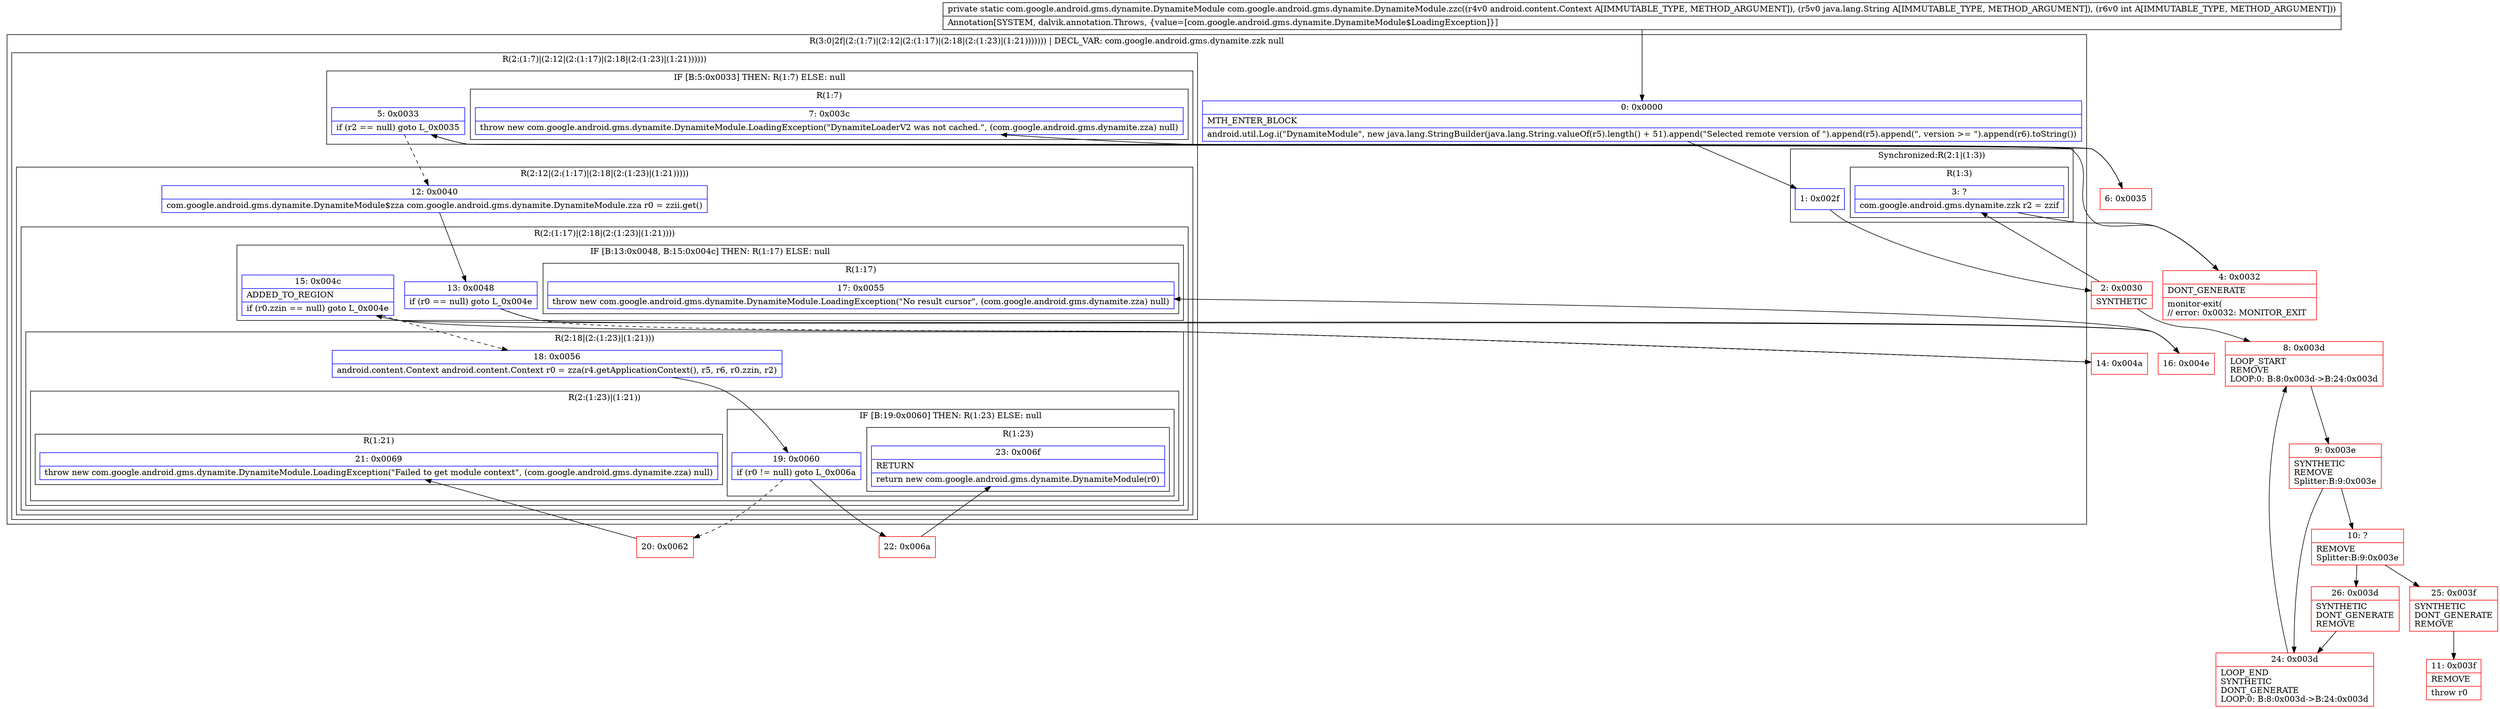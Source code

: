 digraph "CFG forcom.google.android.gms.dynamite.DynamiteModule.zzc(Landroid\/content\/Context;Ljava\/lang\/String;I)Lcom\/google\/android\/gms\/dynamite\/DynamiteModule;" {
subgraph cluster_Region_875158967 {
label = "R(3:0|2f|(2:(1:7)|(2:12|(2:(1:17)|(2:18|(2:(1:23)|(1:21))))))) | DECL_VAR: com.google.android.gms.dynamite.zzk null\l";
node [shape=record,color=blue];
Node_0 [shape=record,label="{0\:\ 0x0000|MTH_ENTER_BLOCK\l|android.util.Log.i(\"DynamiteModule\", new java.lang.StringBuilder(java.lang.String.valueOf(r5).length() + 51).append(\"Selected remote version of \").append(r5).append(\", version \>= \").append(r6).toString())\l}"];
subgraph cluster_SynchronizedRegion_346333004 {
label = "Synchronized:R(2:1|(1:3))";
node [shape=record,color=blue];
Node_1 [shape=record,label="{1\:\ 0x002f}"];
subgraph cluster_Region_1228223388 {
label = "R(1:3)";
node [shape=record,color=blue];
Node_3 [shape=record,label="{3\:\ ?|com.google.android.gms.dynamite.zzk r2 = zzif\l}"];
}
}
subgraph cluster_Region_173924768 {
label = "R(2:(1:7)|(2:12|(2:(1:17)|(2:18|(2:(1:23)|(1:21))))))";
node [shape=record,color=blue];
subgraph cluster_IfRegion_1151804130 {
label = "IF [B:5:0x0033] THEN: R(1:7) ELSE: null";
node [shape=record,color=blue];
Node_5 [shape=record,label="{5\:\ 0x0033|if (r2 == null) goto L_0x0035\l}"];
subgraph cluster_Region_728564496 {
label = "R(1:7)";
node [shape=record,color=blue];
Node_7 [shape=record,label="{7\:\ 0x003c|throw new com.google.android.gms.dynamite.DynamiteModule.LoadingException(\"DynamiteLoaderV2 was not cached.\", (com.google.android.gms.dynamite.zza) null)\l}"];
}
}
subgraph cluster_Region_1267712899 {
label = "R(2:12|(2:(1:17)|(2:18|(2:(1:23)|(1:21)))))";
node [shape=record,color=blue];
Node_12 [shape=record,label="{12\:\ 0x0040|com.google.android.gms.dynamite.DynamiteModule$zza com.google.android.gms.dynamite.DynamiteModule.zza r0 = zzii.get()\l}"];
subgraph cluster_Region_1364436911 {
label = "R(2:(1:17)|(2:18|(2:(1:23)|(1:21))))";
node [shape=record,color=blue];
subgraph cluster_IfRegion_734441661 {
label = "IF [B:13:0x0048, B:15:0x004c] THEN: R(1:17) ELSE: null";
node [shape=record,color=blue];
Node_13 [shape=record,label="{13\:\ 0x0048|if (r0 == null) goto L_0x004e\l}"];
Node_15 [shape=record,label="{15\:\ 0x004c|ADDED_TO_REGION\l|if (r0.zzin == null) goto L_0x004e\l}"];
subgraph cluster_Region_1631394870 {
label = "R(1:17)";
node [shape=record,color=blue];
Node_17 [shape=record,label="{17\:\ 0x0055|throw new com.google.android.gms.dynamite.DynamiteModule.LoadingException(\"No result cursor\", (com.google.android.gms.dynamite.zza) null)\l}"];
}
}
subgraph cluster_Region_1243708752 {
label = "R(2:18|(2:(1:23)|(1:21)))";
node [shape=record,color=blue];
Node_18 [shape=record,label="{18\:\ 0x0056|android.content.Context android.content.Context r0 = zza(r4.getApplicationContext(), r5, r6, r0.zzin, r2)\l}"];
subgraph cluster_Region_67678544 {
label = "R(2:(1:23)|(1:21))";
node [shape=record,color=blue];
subgraph cluster_IfRegion_1443571477 {
label = "IF [B:19:0x0060] THEN: R(1:23) ELSE: null";
node [shape=record,color=blue];
Node_19 [shape=record,label="{19\:\ 0x0060|if (r0 != null) goto L_0x006a\l}"];
subgraph cluster_Region_394333049 {
label = "R(1:23)";
node [shape=record,color=blue];
Node_23 [shape=record,label="{23\:\ 0x006f|RETURN\l|return new com.google.android.gms.dynamite.DynamiteModule(r0)\l}"];
}
}
subgraph cluster_Region_1195267906 {
label = "R(1:21)";
node [shape=record,color=blue];
Node_21 [shape=record,label="{21\:\ 0x0069|throw new com.google.android.gms.dynamite.DynamiteModule.LoadingException(\"Failed to get module context\", (com.google.android.gms.dynamite.zza) null)\l}"];
}
}
}
}
}
}
}
Node_2 [shape=record,color=red,label="{2\:\ 0x0030|SYNTHETIC\l}"];
Node_4 [shape=record,color=red,label="{4\:\ 0x0032|DONT_GENERATE\l|monitor\-exit(\l\/\/ error: 0x0032: MONITOR_EXIT  \l}"];
Node_6 [shape=record,color=red,label="{6\:\ 0x0035}"];
Node_8 [shape=record,color=red,label="{8\:\ 0x003d|LOOP_START\lREMOVE\lLOOP:0: B:8:0x003d\-\>B:24:0x003d\l}"];
Node_9 [shape=record,color=red,label="{9\:\ 0x003e|SYNTHETIC\lREMOVE\lSplitter:B:9:0x003e\l}"];
Node_10 [shape=record,color=red,label="{10\:\ ?|REMOVE\lSplitter:B:9:0x003e\l}"];
Node_11 [shape=record,color=red,label="{11\:\ 0x003f|REMOVE\l|throw r0\l}"];
Node_14 [shape=record,color=red,label="{14\:\ 0x004a}"];
Node_16 [shape=record,color=red,label="{16\:\ 0x004e}"];
Node_20 [shape=record,color=red,label="{20\:\ 0x0062}"];
Node_22 [shape=record,color=red,label="{22\:\ 0x006a}"];
Node_24 [shape=record,color=red,label="{24\:\ 0x003d|LOOP_END\lSYNTHETIC\lDONT_GENERATE\lLOOP:0: B:8:0x003d\-\>B:24:0x003d\l}"];
Node_25 [shape=record,color=red,label="{25\:\ 0x003f|SYNTHETIC\lDONT_GENERATE\lREMOVE\l}"];
Node_26 [shape=record,color=red,label="{26\:\ 0x003d|SYNTHETIC\lDONT_GENERATE\lREMOVE\l}"];
MethodNode[shape=record,label="{private static com.google.android.gms.dynamite.DynamiteModule com.google.android.gms.dynamite.DynamiteModule.zzc((r4v0 android.content.Context A[IMMUTABLE_TYPE, METHOD_ARGUMENT]), (r5v0 java.lang.String A[IMMUTABLE_TYPE, METHOD_ARGUMENT]), (r6v0 int A[IMMUTABLE_TYPE, METHOD_ARGUMENT]))  | Annotation[SYSTEM, dalvik.annotation.Throws, \{value=[com.google.android.gms.dynamite.DynamiteModule$LoadingException]\}]\l}"];
MethodNode -> Node_0;
Node_0 -> Node_1;
Node_1 -> Node_2;
Node_3 -> Node_4;
Node_5 -> Node_6;
Node_5 -> Node_12[style=dashed];
Node_12 -> Node_13;
Node_13 -> Node_14[style=dashed];
Node_13 -> Node_16;
Node_15 -> Node_16;
Node_15 -> Node_18[style=dashed];
Node_18 -> Node_19;
Node_19 -> Node_20[style=dashed];
Node_19 -> Node_22;
Node_2 -> Node_3;
Node_2 -> Node_8;
Node_4 -> Node_5;
Node_6 -> Node_7;
Node_8 -> Node_9;
Node_9 -> Node_10;
Node_9 -> Node_24;
Node_10 -> Node_25;
Node_10 -> Node_26;
Node_14 -> Node_15;
Node_16 -> Node_17;
Node_20 -> Node_21;
Node_22 -> Node_23;
Node_24 -> Node_8;
Node_25 -> Node_11;
Node_26 -> Node_24;
}

